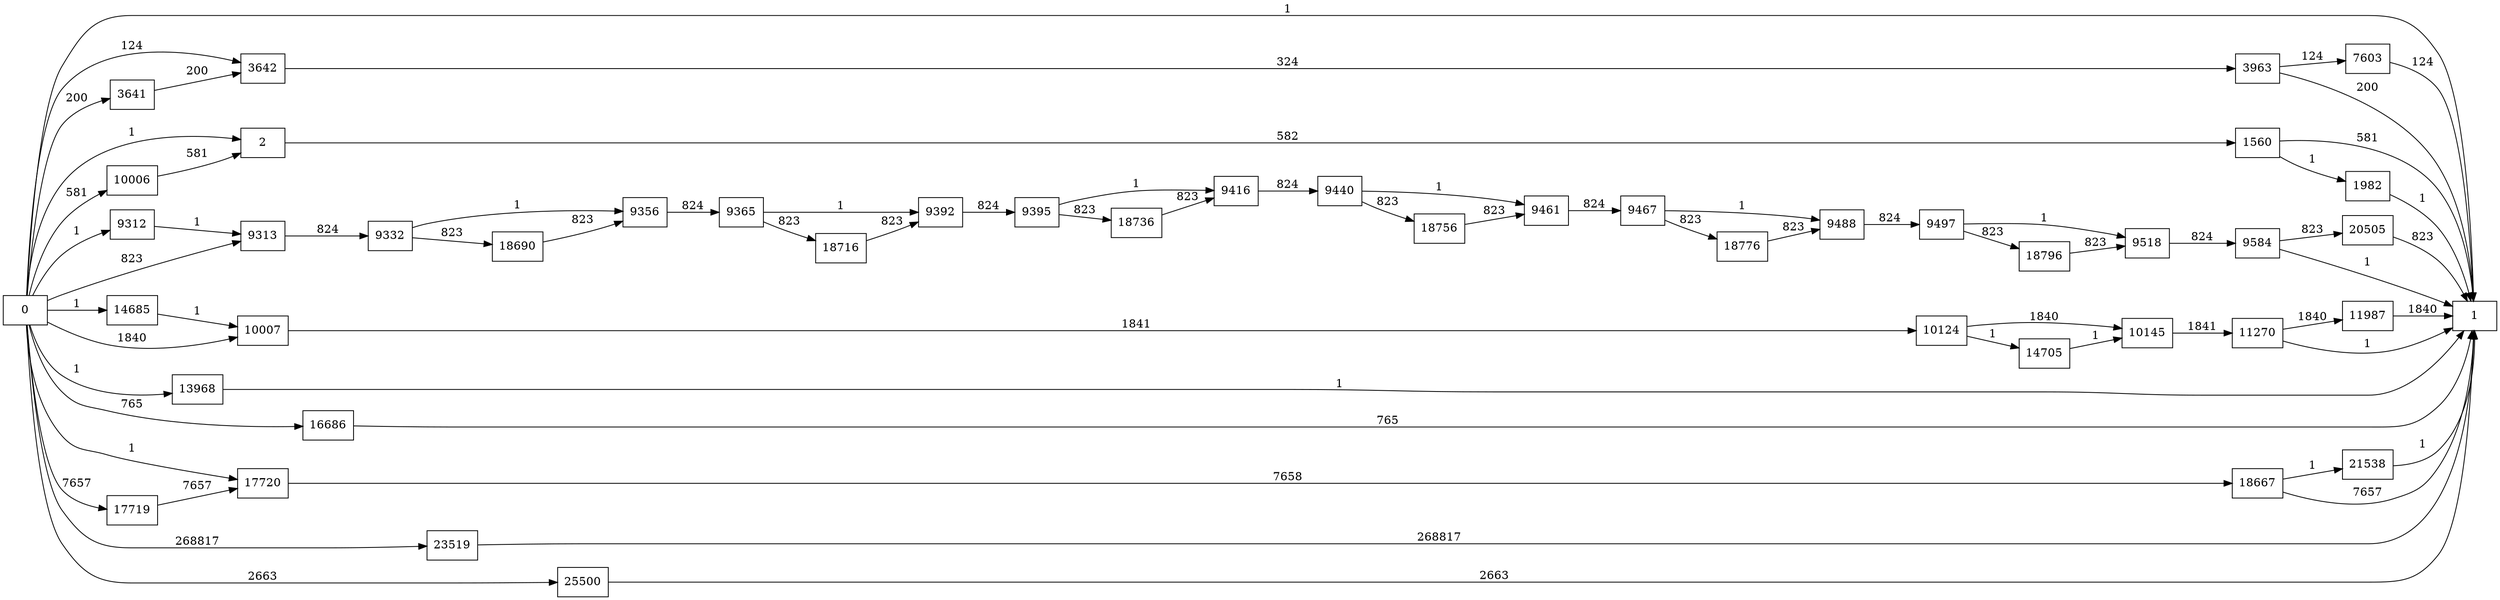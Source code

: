 digraph {
	graph [rankdir=LR]
	node [shape=rectangle]
	2 -> 1560 [label=582]
	1560 -> 1 [label=581]
	1560 -> 1982 [label=1]
	1982 -> 1 [label=1]
	3641 -> 3642 [label=200]
	3642 -> 3963 [label=324]
	3963 -> 1 [label=200]
	3963 -> 7603 [label=124]
	7603 -> 1 [label=124]
	9312 -> 9313 [label=1]
	9313 -> 9332 [label=824]
	9332 -> 9356 [label=1]
	9332 -> 18690 [label=823]
	9356 -> 9365 [label=824]
	9365 -> 9392 [label=1]
	9365 -> 18716 [label=823]
	9392 -> 9395 [label=824]
	9395 -> 9416 [label=1]
	9395 -> 18736 [label=823]
	9416 -> 9440 [label=824]
	9440 -> 9461 [label=1]
	9440 -> 18756 [label=823]
	9461 -> 9467 [label=824]
	9467 -> 9488 [label=1]
	9467 -> 18776 [label=823]
	9488 -> 9497 [label=824]
	9497 -> 9518 [label=1]
	9497 -> 18796 [label=823]
	9518 -> 9584 [label=824]
	9584 -> 1 [label=1]
	9584 -> 20505 [label=823]
	10006 -> 2 [label=581]
	10007 -> 10124 [label=1841]
	10124 -> 10145 [label=1840]
	10124 -> 14705 [label=1]
	10145 -> 11270 [label=1841]
	11270 -> 1 [label=1]
	11270 -> 11987 [label=1840]
	11987 -> 1 [label=1840]
	13968 -> 1 [label=1]
	14685 -> 10007 [label=1]
	14705 -> 10145 [label=1]
	16686 -> 1 [label=765]
	17719 -> 17720 [label=7657]
	17720 -> 18667 [label=7658]
	18667 -> 1 [label=7657]
	18667 -> 21538 [label=1]
	18690 -> 9356 [label=823]
	18716 -> 9392 [label=823]
	18736 -> 9416 [label=823]
	18756 -> 9461 [label=823]
	18776 -> 9488 [label=823]
	18796 -> 9518 [label=823]
	20505 -> 1 [label=823]
	21538 -> 1 [label=1]
	23519 -> 1 [label=268817]
	25500 -> 1 [label=2663]
	0 -> 2 [label=1]
	0 -> 3642 [label=124]
	0 -> 10007 [label=1840]
	0 -> 9313 [label=823]
	0 -> 17720 [label=1]
	0 -> 3641 [label=200]
	0 -> 1 [label=1]
	0 -> 9312 [label=1]
	0 -> 10006 [label=581]
	0 -> 13968 [label=1]
	0 -> 14685 [label=1]
	0 -> 16686 [label=765]
	0 -> 17719 [label=7657]
	0 -> 23519 [label=268817]
	0 -> 25500 [label=2663]
}
